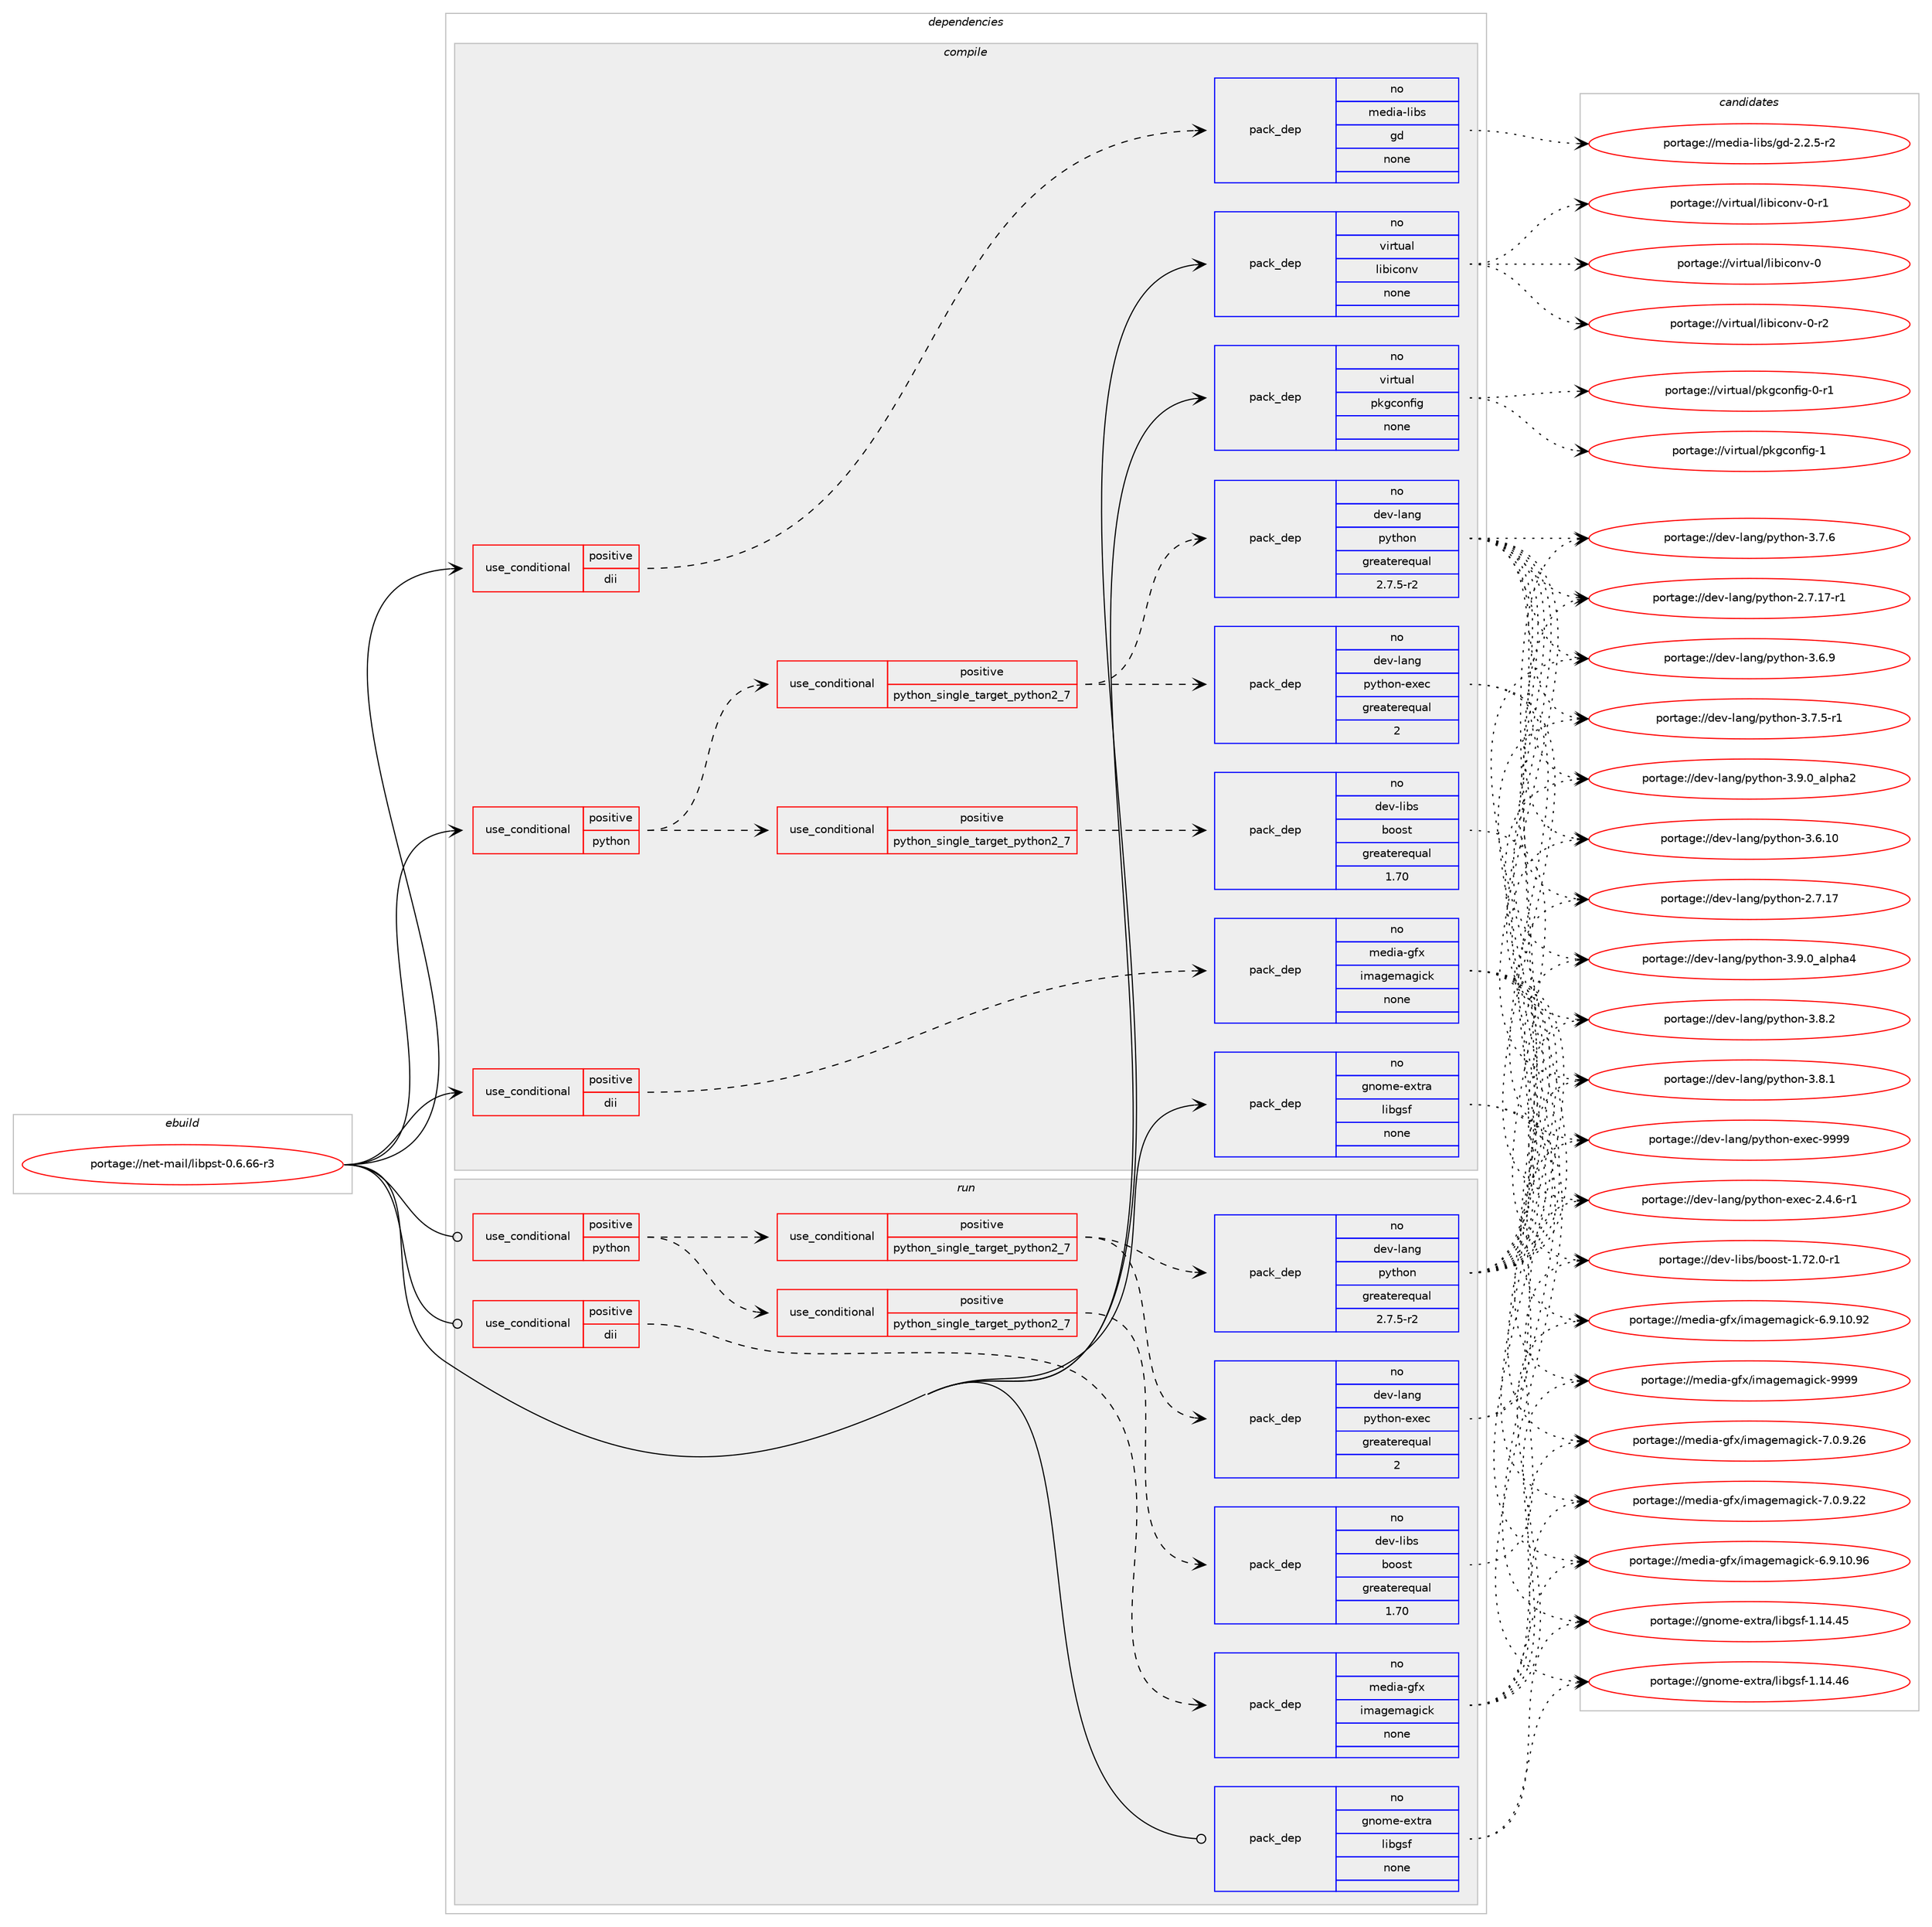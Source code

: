 digraph prolog {

# *************
# Graph options
# *************

newrank=true;
concentrate=true;
compound=true;
graph [rankdir=LR,fontname=Helvetica,fontsize=10,ranksep=1.5];#, ranksep=2.5, nodesep=0.2];
edge  [arrowhead=vee];
node  [fontname=Helvetica,fontsize=10];

# **********
# The ebuild
# **********

subgraph cluster_leftcol {
color=gray;
rank=same;
label=<<i>ebuild</i>>;
id [label="portage://net-mail/libpst-0.6.66-r3", color=red, width=4, href="../net-mail/libpst-0.6.66-r3.svg"];
}

# ****************
# The dependencies
# ****************

subgraph cluster_midcol {
color=gray;
label=<<i>dependencies</i>>;
subgraph cluster_compile {
fillcolor="#eeeeee";
style=filled;
label=<<i>compile</i>>;
subgraph cond15928 {
dependency77189 [label=<<TABLE BORDER="0" CELLBORDER="1" CELLSPACING="0" CELLPADDING="4"><TR><TD ROWSPAN="3" CELLPADDING="10">use_conditional</TD></TR><TR><TD>positive</TD></TR><TR><TD>dii</TD></TR></TABLE>>, shape=none, color=red];
subgraph pack59781 {
dependency77190 [label=<<TABLE BORDER="0" CELLBORDER="1" CELLSPACING="0" CELLPADDING="4" WIDTH="220"><TR><TD ROWSPAN="6" CELLPADDING="30">pack_dep</TD></TR><TR><TD WIDTH="110">no</TD></TR><TR><TD>media-gfx</TD></TR><TR><TD>imagemagick</TD></TR><TR><TD>none</TD></TR><TR><TD></TD></TR></TABLE>>, shape=none, color=blue];
}
dependency77189:e -> dependency77190:w [weight=20,style="dashed",arrowhead="vee"];
}
id:e -> dependency77189:w [weight=20,style="solid",arrowhead="vee"];
subgraph cond15929 {
dependency77191 [label=<<TABLE BORDER="0" CELLBORDER="1" CELLSPACING="0" CELLPADDING="4"><TR><TD ROWSPAN="3" CELLPADDING="10">use_conditional</TD></TR><TR><TD>positive</TD></TR><TR><TD>dii</TD></TR></TABLE>>, shape=none, color=red];
subgraph pack59782 {
dependency77192 [label=<<TABLE BORDER="0" CELLBORDER="1" CELLSPACING="0" CELLPADDING="4" WIDTH="220"><TR><TD ROWSPAN="6" CELLPADDING="30">pack_dep</TD></TR><TR><TD WIDTH="110">no</TD></TR><TR><TD>media-libs</TD></TR><TR><TD>gd</TD></TR><TR><TD>none</TD></TR><TR><TD></TD></TR></TABLE>>, shape=none, color=blue];
}
dependency77191:e -> dependency77192:w [weight=20,style="dashed",arrowhead="vee"];
}
id:e -> dependency77191:w [weight=20,style="solid",arrowhead="vee"];
subgraph cond15930 {
dependency77193 [label=<<TABLE BORDER="0" CELLBORDER="1" CELLSPACING="0" CELLPADDING="4"><TR><TD ROWSPAN="3" CELLPADDING="10">use_conditional</TD></TR><TR><TD>positive</TD></TR><TR><TD>python</TD></TR></TABLE>>, shape=none, color=red];
subgraph cond15931 {
dependency77194 [label=<<TABLE BORDER="0" CELLBORDER="1" CELLSPACING="0" CELLPADDING="4"><TR><TD ROWSPAN="3" CELLPADDING="10">use_conditional</TD></TR><TR><TD>positive</TD></TR><TR><TD>python_single_target_python2_7</TD></TR></TABLE>>, shape=none, color=red];
subgraph pack59783 {
dependency77195 [label=<<TABLE BORDER="0" CELLBORDER="1" CELLSPACING="0" CELLPADDING="4" WIDTH="220"><TR><TD ROWSPAN="6" CELLPADDING="30">pack_dep</TD></TR><TR><TD WIDTH="110">no</TD></TR><TR><TD>dev-lang</TD></TR><TR><TD>python</TD></TR><TR><TD>greaterequal</TD></TR><TR><TD>2.7.5-r2</TD></TR></TABLE>>, shape=none, color=blue];
}
dependency77194:e -> dependency77195:w [weight=20,style="dashed",arrowhead="vee"];
subgraph pack59784 {
dependency77196 [label=<<TABLE BORDER="0" CELLBORDER="1" CELLSPACING="0" CELLPADDING="4" WIDTH="220"><TR><TD ROWSPAN="6" CELLPADDING="30">pack_dep</TD></TR><TR><TD WIDTH="110">no</TD></TR><TR><TD>dev-lang</TD></TR><TR><TD>python-exec</TD></TR><TR><TD>greaterequal</TD></TR><TR><TD>2</TD></TR></TABLE>>, shape=none, color=blue];
}
dependency77194:e -> dependency77196:w [weight=20,style="dashed",arrowhead="vee"];
}
dependency77193:e -> dependency77194:w [weight=20,style="dashed",arrowhead="vee"];
subgraph cond15932 {
dependency77197 [label=<<TABLE BORDER="0" CELLBORDER="1" CELLSPACING="0" CELLPADDING="4"><TR><TD ROWSPAN="3" CELLPADDING="10">use_conditional</TD></TR><TR><TD>positive</TD></TR><TR><TD>python_single_target_python2_7</TD></TR></TABLE>>, shape=none, color=red];
subgraph pack59785 {
dependency77198 [label=<<TABLE BORDER="0" CELLBORDER="1" CELLSPACING="0" CELLPADDING="4" WIDTH="220"><TR><TD ROWSPAN="6" CELLPADDING="30">pack_dep</TD></TR><TR><TD WIDTH="110">no</TD></TR><TR><TD>dev-libs</TD></TR><TR><TD>boost</TD></TR><TR><TD>greaterequal</TD></TR><TR><TD>1.70</TD></TR></TABLE>>, shape=none, color=blue];
}
dependency77197:e -> dependency77198:w [weight=20,style="dashed",arrowhead="vee"];
}
dependency77193:e -> dependency77197:w [weight=20,style="dashed",arrowhead="vee"];
}
id:e -> dependency77193:w [weight=20,style="solid",arrowhead="vee"];
subgraph pack59786 {
dependency77199 [label=<<TABLE BORDER="0" CELLBORDER="1" CELLSPACING="0" CELLPADDING="4" WIDTH="220"><TR><TD ROWSPAN="6" CELLPADDING="30">pack_dep</TD></TR><TR><TD WIDTH="110">no</TD></TR><TR><TD>gnome-extra</TD></TR><TR><TD>libgsf</TD></TR><TR><TD>none</TD></TR><TR><TD></TD></TR></TABLE>>, shape=none, color=blue];
}
id:e -> dependency77199:w [weight=20,style="solid",arrowhead="vee"];
subgraph pack59787 {
dependency77200 [label=<<TABLE BORDER="0" CELLBORDER="1" CELLSPACING="0" CELLPADDING="4" WIDTH="220"><TR><TD ROWSPAN="6" CELLPADDING="30">pack_dep</TD></TR><TR><TD WIDTH="110">no</TD></TR><TR><TD>virtual</TD></TR><TR><TD>libiconv</TD></TR><TR><TD>none</TD></TR><TR><TD></TD></TR></TABLE>>, shape=none, color=blue];
}
id:e -> dependency77200:w [weight=20,style="solid",arrowhead="vee"];
subgraph pack59788 {
dependency77201 [label=<<TABLE BORDER="0" CELLBORDER="1" CELLSPACING="0" CELLPADDING="4" WIDTH="220"><TR><TD ROWSPAN="6" CELLPADDING="30">pack_dep</TD></TR><TR><TD WIDTH="110">no</TD></TR><TR><TD>virtual</TD></TR><TR><TD>pkgconfig</TD></TR><TR><TD>none</TD></TR><TR><TD></TD></TR></TABLE>>, shape=none, color=blue];
}
id:e -> dependency77201:w [weight=20,style="solid",arrowhead="vee"];
}
subgraph cluster_compileandrun {
fillcolor="#eeeeee";
style=filled;
label=<<i>compile and run</i>>;
}
subgraph cluster_run {
fillcolor="#eeeeee";
style=filled;
label=<<i>run</i>>;
subgraph cond15933 {
dependency77202 [label=<<TABLE BORDER="0" CELLBORDER="1" CELLSPACING="0" CELLPADDING="4"><TR><TD ROWSPAN="3" CELLPADDING="10">use_conditional</TD></TR><TR><TD>positive</TD></TR><TR><TD>dii</TD></TR></TABLE>>, shape=none, color=red];
subgraph pack59789 {
dependency77203 [label=<<TABLE BORDER="0" CELLBORDER="1" CELLSPACING="0" CELLPADDING="4" WIDTH="220"><TR><TD ROWSPAN="6" CELLPADDING="30">pack_dep</TD></TR><TR><TD WIDTH="110">no</TD></TR><TR><TD>media-gfx</TD></TR><TR><TD>imagemagick</TD></TR><TR><TD>none</TD></TR><TR><TD></TD></TR></TABLE>>, shape=none, color=blue];
}
dependency77202:e -> dependency77203:w [weight=20,style="dashed",arrowhead="vee"];
}
id:e -> dependency77202:w [weight=20,style="solid",arrowhead="odot"];
subgraph cond15934 {
dependency77204 [label=<<TABLE BORDER="0" CELLBORDER="1" CELLSPACING="0" CELLPADDING="4"><TR><TD ROWSPAN="3" CELLPADDING="10">use_conditional</TD></TR><TR><TD>positive</TD></TR><TR><TD>python</TD></TR></TABLE>>, shape=none, color=red];
subgraph cond15935 {
dependency77205 [label=<<TABLE BORDER="0" CELLBORDER="1" CELLSPACING="0" CELLPADDING="4"><TR><TD ROWSPAN="3" CELLPADDING="10">use_conditional</TD></TR><TR><TD>positive</TD></TR><TR><TD>python_single_target_python2_7</TD></TR></TABLE>>, shape=none, color=red];
subgraph pack59790 {
dependency77206 [label=<<TABLE BORDER="0" CELLBORDER="1" CELLSPACING="0" CELLPADDING="4" WIDTH="220"><TR><TD ROWSPAN="6" CELLPADDING="30">pack_dep</TD></TR><TR><TD WIDTH="110">no</TD></TR><TR><TD>dev-lang</TD></TR><TR><TD>python</TD></TR><TR><TD>greaterequal</TD></TR><TR><TD>2.7.5-r2</TD></TR></TABLE>>, shape=none, color=blue];
}
dependency77205:e -> dependency77206:w [weight=20,style="dashed",arrowhead="vee"];
subgraph pack59791 {
dependency77207 [label=<<TABLE BORDER="0" CELLBORDER="1" CELLSPACING="0" CELLPADDING="4" WIDTH="220"><TR><TD ROWSPAN="6" CELLPADDING="30">pack_dep</TD></TR><TR><TD WIDTH="110">no</TD></TR><TR><TD>dev-lang</TD></TR><TR><TD>python-exec</TD></TR><TR><TD>greaterequal</TD></TR><TR><TD>2</TD></TR></TABLE>>, shape=none, color=blue];
}
dependency77205:e -> dependency77207:w [weight=20,style="dashed",arrowhead="vee"];
}
dependency77204:e -> dependency77205:w [weight=20,style="dashed",arrowhead="vee"];
subgraph cond15936 {
dependency77208 [label=<<TABLE BORDER="0" CELLBORDER="1" CELLSPACING="0" CELLPADDING="4"><TR><TD ROWSPAN="3" CELLPADDING="10">use_conditional</TD></TR><TR><TD>positive</TD></TR><TR><TD>python_single_target_python2_7</TD></TR></TABLE>>, shape=none, color=red];
subgraph pack59792 {
dependency77209 [label=<<TABLE BORDER="0" CELLBORDER="1" CELLSPACING="0" CELLPADDING="4" WIDTH="220"><TR><TD ROWSPAN="6" CELLPADDING="30">pack_dep</TD></TR><TR><TD WIDTH="110">no</TD></TR><TR><TD>dev-libs</TD></TR><TR><TD>boost</TD></TR><TR><TD>greaterequal</TD></TR><TR><TD>1.70</TD></TR></TABLE>>, shape=none, color=blue];
}
dependency77208:e -> dependency77209:w [weight=20,style="dashed",arrowhead="vee"];
}
dependency77204:e -> dependency77208:w [weight=20,style="dashed",arrowhead="vee"];
}
id:e -> dependency77204:w [weight=20,style="solid",arrowhead="odot"];
subgraph pack59793 {
dependency77210 [label=<<TABLE BORDER="0" CELLBORDER="1" CELLSPACING="0" CELLPADDING="4" WIDTH="220"><TR><TD ROWSPAN="6" CELLPADDING="30">pack_dep</TD></TR><TR><TD WIDTH="110">no</TD></TR><TR><TD>gnome-extra</TD></TR><TR><TD>libgsf</TD></TR><TR><TD>none</TD></TR><TR><TD></TD></TR></TABLE>>, shape=none, color=blue];
}
id:e -> dependency77210:w [weight=20,style="solid",arrowhead="odot"];
}
}

# **************
# The candidates
# **************

subgraph cluster_choices {
rank=same;
color=gray;
label=<<i>candidates</i>>;

subgraph choice59781 {
color=black;
nodesep=1;
choice1091011001059745103102120471051099710310110997103105991074557575757 [label="portage://media-gfx/imagemagick-9999", color=red, width=4,href="../media-gfx/imagemagick-9999.svg"];
choice109101100105974510310212047105109971031011099710310599107455546484657465054 [label="portage://media-gfx/imagemagick-7.0.9.26", color=red, width=4,href="../media-gfx/imagemagick-7.0.9.26.svg"];
choice109101100105974510310212047105109971031011099710310599107455546484657465050 [label="portage://media-gfx/imagemagick-7.0.9.22", color=red, width=4,href="../media-gfx/imagemagick-7.0.9.22.svg"];
choice10910110010597451031021204710510997103101109971031059910745544657464948465754 [label="portage://media-gfx/imagemagick-6.9.10.96", color=red, width=4,href="../media-gfx/imagemagick-6.9.10.96.svg"];
choice10910110010597451031021204710510997103101109971031059910745544657464948465750 [label="portage://media-gfx/imagemagick-6.9.10.92", color=red, width=4,href="../media-gfx/imagemagick-6.9.10.92.svg"];
dependency77190:e -> choice1091011001059745103102120471051099710310110997103105991074557575757:w [style=dotted,weight="100"];
dependency77190:e -> choice109101100105974510310212047105109971031011099710310599107455546484657465054:w [style=dotted,weight="100"];
dependency77190:e -> choice109101100105974510310212047105109971031011099710310599107455546484657465050:w [style=dotted,weight="100"];
dependency77190:e -> choice10910110010597451031021204710510997103101109971031059910745544657464948465754:w [style=dotted,weight="100"];
dependency77190:e -> choice10910110010597451031021204710510997103101109971031059910745544657464948465750:w [style=dotted,weight="100"];
}
subgraph choice59782 {
color=black;
nodesep=1;
choice109101100105974510810598115471031004550465046534511450 [label="portage://media-libs/gd-2.2.5-r2", color=red, width=4,href="../media-libs/gd-2.2.5-r2.svg"];
dependency77192:e -> choice109101100105974510810598115471031004550465046534511450:w [style=dotted,weight="100"];
}
subgraph choice59783 {
color=black;
nodesep=1;
choice10010111845108971101034711212111610411111045514657464895971081121049752 [label="portage://dev-lang/python-3.9.0_alpha4", color=red, width=4,href="../dev-lang/python-3.9.0_alpha4.svg"];
choice10010111845108971101034711212111610411111045514657464895971081121049750 [label="portage://dev-lang/python-3.9.0_alpha2", color=red, width=4,href="../dev-lang/python-3.9.0_alpha2.svg"];
choice100101118451089711010347112121116104111110455146564650 [label="portage://dev-lang/python-3.8.2", color=red, width=4,href="../dev-lang/python-3.8.2.svg"];
choice100101118451089711010347112121116104111110455146564649 [label="portage://dev-lang/python-3.8.1", color=red, width=4,href="../dev-lang/python-3.8.1.svg"];
choice100101118451089711010347112121116104111110455146554654 [label="portage://dev-lang/python-3.7.6", color=red, width=4,href="../dev-lang/python-3.7.6.svg"];
choice1001011184510897110103471121211161041111104551465546534511449 [label="portage://dev-lang/python-3.7.5-r1", color=red, width=4,href="../dev-lang/python-3.7.5-r1.svg"];
choice100101118451089711010347112121116104111110455146544657 [label="portage://dev-lang/python-3.6.9", color=red, width=4,href="../dev-lang/python-3.6.9.svg"];
choice10010111845108971101034711212111610411111045514654464948 [label="portage://dev-lang/python-3.6.10", color=red, width=4,href="../dev-lang/python-3.6.10.svg"];
choice100101118451089711010347112121116104111110455046554649554511449 [label="portage://dev-lang/python-2.7.17-r1", color=red, width=4,href="../dev-lang/python-2.7.17-r1.svg"];
choice10010111845108971101034711212111610411111045504655464955 [label="portage://dev-lang/python-2.7.17", color=red, width=4,href="../dev-lang/python-2.7.17.svg"];
dependency77195:e -> choice10010111845108971101034711212111610411111045514657464895971081121049752:w [style=dotted,weight="100"];
dependency77195:e -> choice10010111845108971101034711212111610411111045514657464895971081121049750:w [style=dotted,weight="100"];
dependency77195:e -> choice100101118451089711010347112121116104111110455146564650:w [style=dotted,weight="100"];
dependency77195:e -> choice100101118451089711010347112121116104111110455146564649:w [style=dotted,weight="100"];
dependency77195:e -> choice100101118451089711010347112121116104111110455146554654:w [style=dotted,weight="100"];
dependency77195:e -> choice1001011184510897110103471121211161041111104551465546534511449:w [style=dotted,weight="100"];
dependency77195:e -> choice100101118451089711010347112121116104111110455146544657:w [style=dotted,weight="100"];
dependency77195:e -> choice10010111845108971101034711212111610411111045514654464948:w [style=dotted,weight="100"];
dependency77195:e -> choice100101118451089711010347112121116104111110455046554649554511449:w [style=dotted,weight="100"];
dependency77195:e -> choice10010111845108971101034711212111610411111045504655464955:w [style=dotted,weight="100"];
}
subgraph choice59784 {
color=black;
nodesep=1;
choice10010111845108971101034711212111610411111045101120101994557575757 [label="portage://dev-lang/python-exec-9999", color=red, width=4,href="../dev-lang/python-exec-9999.svg"];
choice10010111845108971101034711212111610411111045101120101994550465246544511449 [label="portage://dev-lang/python-exec-2.4.6-r1", color=red, width=4,href="../dev-lang/python-exec-2.4.6-r1.svg"];
dependency77196:e -> choice10010111845108971101034711212111610411111045101120101994557575757:w [style=dotted,weight="100"];
dependency77196:e -> choice10010111845108971101034711212111610411111045101120101994550465246544511449:w [style=dotted,weight="100"];
}
subgraph choice59785 {
color=black;
nodesep=1;
choice10010111845108105981154798111111115116454946555046484511449 [label="portage://dev-libs/boost-1.72.0-r1", color=red, width=4,href="../dev-libs/boost-1.72.0-r1.svg"];
dependency77198:e -> choice10010111845108105981154798111111115116454946555046484511449:w [style=dotted,weight="100"];
}
subgraph choice59786 {
color=black;
nodesep=1;
choice103110111109101451011201161149747108105981031151024549464952465254 [label="portage://gnome-extra/libgsf-1.14.46", color=red, width=4,href="../gnome-extra/libgsf-1.14.46.svg"];
choice103110111109101451011201161149747108105981031151024549464952465253 [label="portage://gnome-extra/libgsf-1.14.45", color=red, width=4,href="../gnome-extra/libgsf-1.14.45.svg"];
dependency77199:e -> choice103110111109101451011201161149747108105981031151024549464952465254:w [style=dotted,weight="100"];
dependency77199:e -> choice103110111109101451011201161149747108105981031151024549464952465253:w [style=dotted,weight="100"];
}
subgraph choice59787 {
color=black;
nodesep=1;
choice1181051141161179710847108105981059911111011845484511450 [label="portage://virtual/libiconv-0-r2", color=red, width=4,href="../virtual/libiconv-0-r2.svg"];
choice1181051141161179710847108105981059911111011845484511449 [label="portage://virtual/libiconv-0-r1", color=red, width=4,href="../virtual/libiconv-0-r1.svg"];
choice118105114116117971084710810598105991111101184548 [label="portage://virtual/libiconv-0", color=red, width=4,href="../virtual/libiconv-0.svg"];
dependency77200:e -> choice1181051141161179710847108105981059911111011845484511450:w [style=dotted,weight="100"];
dependency77200:e -> choice1181051141161179710847108105981059911111011845484511449:w [style=dotted,weight="100"];
dependency77200:e -> choice118105114116117971084710810598105991111101184548:w [style=dotted,weight="100"];
}
subgraph choice59788 {
color=black;
nodesep=1;
choice1181051141161179710847112107103991111101021051034549 [label="portage://virtual/pkgconfig-1", color=red, width=4,href="../virtual/pkgconfig-1.svg"];
choice11810511411611797108471121071039911111010210510345484511449 [label="portage://virtual/pkgconfig-0-r1", color=red, width=4,href="../virtual/pkgconfig-0-r1.svg"];
dependency77201:e -> choice1181051141161179710847112107103991111101021051034549:w [style=dotted,weight="100"];
dependency77201:e -> choice11810511411611797108471121071039911111010210510345484511449:w [style=dotted,weight="100"];
}
subgraph choice59789 {
color=black;
nodesep=1;
choice1091011001059745103102120471051099710310110997103105991074557575757 [label="portage://media-gfx/imagemagick-9999", color=red, width=4,href="../media-gfx/imagemagick-9999.svg"];
choice109101100105974510310212047105109971031011099710310599107455546484657465054 [label="portage://media-gfx/imagemagick-7.0.9.26", color=red, width=4,href="../media-gfx/imagemagick-7.0.9.26.svg"];
choice109101100105974510310212047105109971031011099710310599107455546484657465050 [label="portage://media-gfx/imagemagick-7.0.9.22", color=red, width=4,href="../media-gfx/imagemagick-7.0.9.22.svg"];
choice10910110010597451031021204710510997103101109971031059910745544657464948465754 [label="portage://media-gfx/imagemagick-6.9.10.96", color=red, width=4,href="../media-gfx/imagemagick-6.9.10.96.svg"];
choice10910110010597451031021204710510997103101109971031059910745544657464948465750 [label="portage://media-gfx/imagemagick-6.9.10.92", color=red, width=4,href="../media-gfx/imagemagick-6.9.10.92.svg"];
dependency77203:e -> choice1091011001059745103102120471051099710310110997103105991074557575757:w [style=dotted,weight="100"];
dependency77203:e -> choice109101100105974510310212047105109971031011099710310599107455546484657465054:w [style=dotted,weight="100"];
dependency77203:e -> choice109101100105974510310212047105109971031011099710310599107455546484657465050:w [style=dotted,weight="100"];
dependency77203:e -> choice10910110010597451031021204710510997103101109971031059910745544657464948465754:w [style=dotted,weight="100"];
dependency77203:e -> choice10910110010597451031021204710510997103101109971031059910745544657464948465750:w [style=dotted,weight="100"];
}
subgraph choice59790 {
color=black;
nodesep=1;
choice10010111845108971101034711212111610411111045514657464895971081121049752 [label="portage://dev-lang/python-3.9.0_alpha4", color=red, width=4,href="../dev-lang/python-3.9.0_alpha4.svg"];
choice10010111845108971101034711212111610411111045514657464895971081121049750 [label="portage://dev-lang/python-3.9.0_alpha2", color=red, width=4,href="../dev-lang/python-3.9.0_alpha2.svg"];
choice100101118451089711010347112121116104111110455146564650 [label="portage://dev-lang/python-3.8.2", color=red, width=4,href="../dev-lang/python-3.8.2.svg"];
choice100101118451089711010347112121116104111110455146564649 [label="portage://dev-lang/python-3.8.1", color=red, width=4,href="../dev-lang/python-3.8.1.svg"];
choice100101118451089711010347112121116104111110455146554654 [label="portage://dev-lang/python-3.7.6", color=red, width=4,href="../dev-lang/python-3.7.6.svg"];
choice1001011184510897110103471121211161041111104551465546534511449 [label="portage://dev-lang/python-3.7.5-r1", color=red, width=4,href="../dev-lang/python-3.7.5-r1.svg"];
choice100101118451089711010347112121116104111110455146544657 [label="portage://dev-lang/python-3.6.9", color=red, width=4,href="../dev-lang/python-3.6.9.svg"];
choice10010111845108971101034711212111610411111045514654464948 [label="portage://dev-lang/python-3.6.10", color=red, width=4,href="../dev-lang/python-3.6.10.svg"];
choice100101118451089711010347112121116104111110455046554649554511449 [label="portage://dev-lang/python-2.7.17-r1", color=red, width=4,href="../dev-lang/python-2.7.17-r1.svg"];
choice10010111845108971101034711212111610411111045504655464955 [label="portage://dev-lang/python-2.7.17", color=red, width=4,href="../dev-lang/python-2.7.17.svg"];
dependency77206:e -> choice10010111845108971101034711212111610411111045514657464895971081121049752:w [style=dotted,weight="100"];
dependency77206:e -> choice10010111845108971101034711212111610411111045514657464895971081121049750:w [style=dotted,weight="100"];
dependency77206:e -> choice100101118451089711010347112121116104111110455146564650:w [style=dotted,weight="100"];
dependency77206:e -> choice100101118451089711010347112121116104111110455146564649:w [style=dotted,weight="100"];
dependency77206:e -> choice100101118451089711010347112121116104111110455146554654:w [style=dotted,weight="100"];
dependency77206:e -> choice1001011184510897110103471121211161041111104551465546534511449:w [style=dotted,weight="100"];
dependency77206:e -> choice100101118451089711010347112121116104111110455146544657:w [style=dotted,weight="100"];
dependency77206:e -> choice10010111845108971101034711212111610411111045514654464948:w [style=dotted,weight="100"];
dependency77206:e -> choice100101118451089711010347112121116104111110455046554649554511449:w [style=dotted,weight="100"];
dependency77206:e -> choice10010111845108971101034711212111610411111045504655464955:w [style=dotted,weight="100"];
}
subgraph choice59791 {
color=black;
nodesep=1;
choice10010111845108971101034711212111610411111045101120101994557575757 [label="portage://dev-lang/python-exec-9999", color=red, width=4,href="../dev-lang/python-exec-9999.svg"];
choice10010111845108971101034711212111610411111045101120101994550465246544511449 [label="portage://dev-lang/python-exec-2.4.6-r1", color=red, width=4,href="../dev-lang/python-exec-2.4.6-r1.svg"];
dependency77207:e -> choice10010111845108971101034711212111610411111045101120101994557575757:w [style=dotted,weight="100"];
dependency77207:e -> choice10010111845108971101034711212111610411111045101120101994550465246544511449:w [style=dotted,weight="100"];
}
subgraph choice59792 {
color=black;
nodesep=1;
choice10010111845108105981154798111111115116454946555046484511449 [label="portage://dev-libs/boost-1.72.0-r1", color=red, width=4,href="../dev-libs/boost-1.72.0-r1.svg"];
dependency77209:e -> choice10010111845108105981154798111111115116454946555046484511449:w [style=dotted,weight="100"];
}
subgraph choice59793 {
color=black;
nodesep=1;
choice103110111109101451011201161149747108105981031151024549464952465254 [label="portage://gnome-extra/libgsf-1.14.46", color=red, width=4,href="../gnome-extra/libgsf-1.14.46.svg"];
choice103110111109101451011201161149747108105981031151024549464952465253 [label="portage://gnome-extra/libgsf-1.14.45", color=red, width=4,href="../gnome-extra/libgsf-1.14.45.svg"];
dependency77210:e -> choice103110111109101451011201161149747108105981031151024549464952465254:w [style=dotted,weight="100"];
dependency77210:e -> choice103110111109101451011201161149747108105981031151024549464952465253:w [style=dotted,weight="100"];
}
}

}
